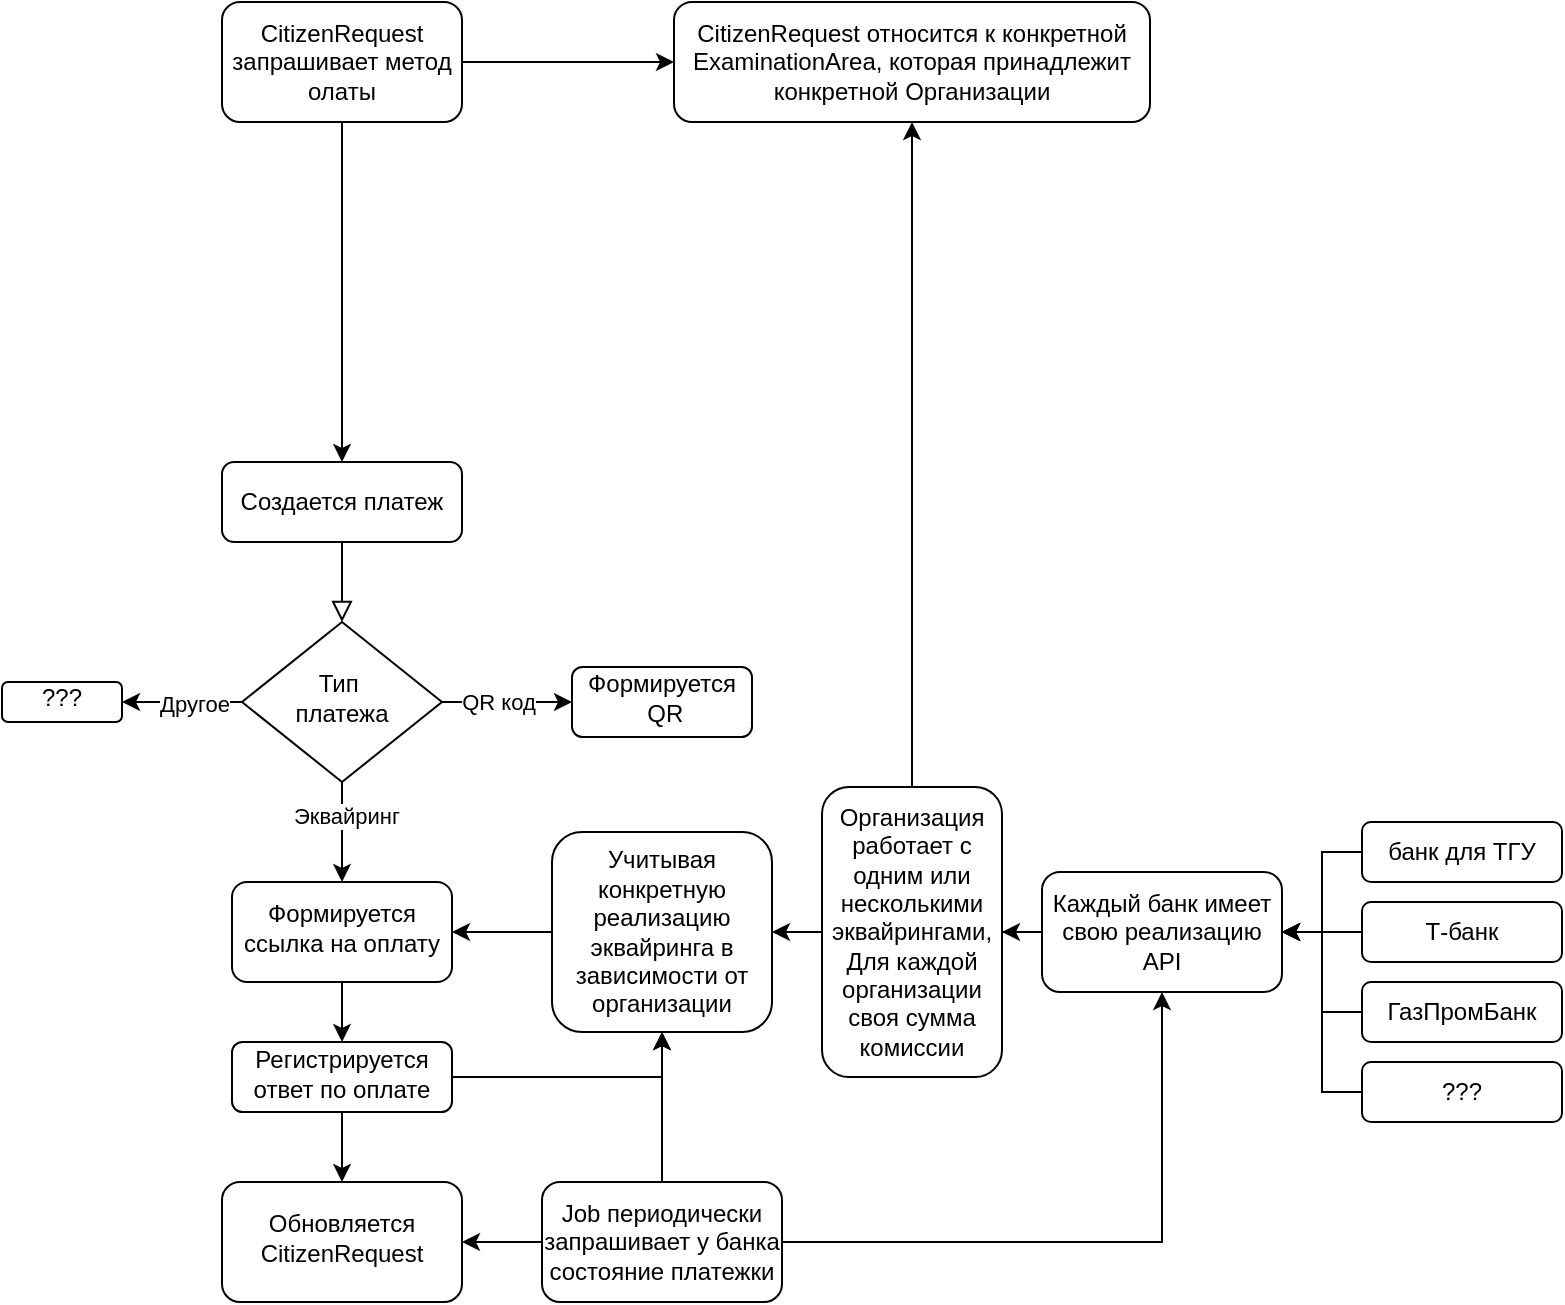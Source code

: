 <mxfile version="24.9.2">
  <diagram id="C5RBs43oDa-KdzZeNtuy" name="Page-1">
    <mxGraphModel dx="1735" dy="890" grid="1" gridSize="10" guides="1" tooltips="1" connect="1" arrows="1" fold="1" page="1" pageScale="1" pageWidth="827" pageHeight="1169" math="0" shadow="0">
      <root>
        <mxCell id="WIyWlLk6GJQsqaUBKTNV-0" />
        <mxCell id="WIyWlLk6GJQsqaUBKTNV-1" parent="WIyWlLk6GJQsqaUBKTNV-0" />
        <mxCell id="WIyWlLk6GJQsqaUBKTNV-2" value="" style="rounded=0;html=1;jettySize=auto;orthogonalLoop=1;fontSize=11;endArrow=block;endFill=0;endSize=8;strokeWidth=1;shadow=0;labelBackgroundColor=none;edgeStyle=orthogonalEdgeStyle;" parent="WIyWlLk6GJQsqaUBKTNV-1" source="WIyWlLk6GJQsqaUBKTNV-3" target="WIyWlLk6GJQsqaUBKTNV-6" edge="1">
          <mxGeometry relative="1" as="geometry" />
        </mxCell>
        <mxCell id="WIyWlLk6GJQsqaUBKTNV-3" value="Создается платеж" style="rounded=1;whiteSpace=wrap;html=1;fontSize=12;glass=0;strokeWidth=1;shadow=0;" parent="WIyWlLk6GJQsqaUBKTNV-1" vertex="1">
          <mxGeometry x="130" y="230" width="120" height="40" as="geometry" />
        </mxCell>
        <mxCell id="T6HtqVJGuuVrWN2Bbdnl-2" value="" style="edgeStyle=orthogonalEdgeStyle;rounded=0;orthogonalLoop=1;jettySize=auto;html=1;" edge="1" parent="WIyWlLk6GJQsqaUBKTNV-1" source="WIyWlLk6GJQsqaUBKTNV-6">
          <mxGeometry relative="1" as="geometry">
            <mxPoint x="80" y="350" as="targetPoint" />
          </mxGeometry>
        </mxCell>
        <mxCell id="T6HtqVJGuuVrWN2Bbdnl-3" value="Другое" style="edgeLabel;html=1;align=center;verticalAlign=middle;resizable=0;points=[];" vertex="1" connectable="0" parent="T6HtqVJGuuVrWN2Bbdnl-2">
          <mxGeometry x="0.208" relative="1" as="geometry">
            <mxPoint x="12" as="offset" />
          </mxGeometry>
        </mxCell>
        <mxCell id="T6HtqVJGuuVrWN2Bbdnl-5" value="" style="edgeStyle=orthogonalEdgeStyle;rounded=0;orthogonalLoop=1;jettySize=auto;html=1;" edge="1" parent="WIyWlLk6GJQsqaUBKTNV-1" source="WIyWlLk6GJQsqaUBKTNV-6" target="T6HtqVJGuuVrWN2Bbdnl-4">
          <mxGeometry relative="1" as="geometry" />
        </mxCell>
        <mxCell id="T6HtqVJGuuVrWN2Bbdnl-6" value="QR код" style="edgeLabel;html=1;align=center;verticalAlign=middle;resizable=0;points=[];" vertex="1" connectable="0" parent="T6HtqVJGuuVrWN2Bbdnl-5">
          <mxGeometry x="-0.351" relative="1" as="geometry">
            <mxPoint x="7" as="offset" />
          </mxGeometry>
        </mxCell>
        <mxCell id="T6HtqVJGuuVrWN2Bbdnl-8" value="" style="edgeStyle=orthogonalEdgeStyle;rounded=0;orthogonalLoop=1;jettySize=auto;html=1;" edge="1" parent="WIyWlLk6GJQsqaUBKTNV-1" source="WIyWlLk6GJQsqaUBKTNV-6" target="T6HtqVJGuuVrWN2Bbdnl-7">
          <mxGeometry relative="1" as="geometry" />
        </mxCell>
        <mxCell id="T6HtqVJGuuVrWN2Bbdnl-9" value="Эквайринг" style="edgeLabel;html=1;align=center;verticalAlign=middle;resizable=0;points=[];" vertex="1" connectable="0" parent="T6HtqVJGuuVrWN2Bbdnl-8">
          <mxGeometry x="-0.33" y="2" relative="1" as="geometry">
            <mxPoint as="offset" />
          </mxGeometry>
        </mxCell>
        <mxCell id="WIyWlLk6GJQsqaUBKTNV-6" value="&lt;div&gt;Тип&amp;nbsp;&lt;/div&gt;&lt;div&gt;платежа&lt;/div&gt;" style="rhombus;whiteSpace=wrap;html=1;shadow=0;fontFamily=Helvetica;fontSize=12;align=center;strokeWidth=1;spacing=6;spacingTop=-4;" parent="WIyWlLk6GJQsqaUBKTNV-1" vertex="1">
          <mxGeometry x="140" y="310" width="100" height="80" as="geometry" />
        </mxCell>
        <mxCell id="T6HtqVJGuuVrWN2Bbdnl-1" value="&lt;div&gt;???&lt;/div&gt;" style="rounded=1;whiteSpace=wrap;html=1;shadow=0;strokeWidth=1;spacing=6;spacingTop=-4;" vertex="1" parent="WIyWlLk6GJQsqaUBKTNV-1">
          <mxGeometry x="20" y="340" width="60" height="20" as="geometry" />
        </mxCell>
        <mxCell id="T6HtqVJGuuVrWN2Bbdnl-4" value="&lt;div&gt;Формируется&lt;/div&gt;&lt;div&gt;&amp;nbsp;QR&lt;/div&gt;" style="rounded=1;whiteSpace=wrap;html=1;shadow=0;strokeWidth=1;spacing=6;spacingTop=-4;" vertex="1" parent="WIyWlLk6GJQsqaUBKTNV-1">
          <mxGeometry x="305" y="332.5" width="90" height="35" as="geometry" />
        </mxCell>
        <mxCell id="T6HtqVJGuuVrWN2Bbdnl-11" value="" style="edgeStyle=orthogonalEdgeStyle;rounded=0;orthogonalLoop=1;jettySize=auto;html=1;" edge="1" parent="WIyWlLk6GJQsqaUBKTNV-1" source="T6HtqVJGuuVrWN2Bbdnl-7" target="T6HtqVJGuuVrWN2Bbdnl-10">
          <mxGeometry relative="1" as="geometry" />
        </mxCell>
        <mxCell id="T6HtqVJGuuVrWN2Bbdnl-7" value="Формируется ссылка на оплату" style="rounded=1;whiteSpace=wrap;html=1;shadow=0;strokeWidth=1;spacing=6;spacingTop=-4;" vertex="1" parent="WIyWlLk6GJQsqaUBKTNV-1">
          <mxGeometry x="135" y="440" width="110" height="50" as="geometry" />
        </mxCell>
        <mxCell id="T6HtqVJGuuVrWN2Bbdnl-13" value="" style="edgeStyle=orthogonalEdgeStyle;rounded=0;orthogonalLoop=1;jettySize=auto;html=1;" edge="1" parent="WIyWlLk6GJQsqaUBKTNV-1" source="T6HtqVJGuuVrWN2Bbdnl-10" target="T6HtqVJGuuVrWN2Bbdnl-12">
          <mxGeometry relative="1" as="geometry" />
        </mxCell>
        <mxCell id="T6HtqVJGuuVrWN2Bbdnl-47" style="edgeStyle=orthogonalEdgeStyle;rounded=0;orthogonalLoop=1;jettySize=auto;html=1;entryX=0.5;entryY=1;entryDx=0;entryDy=0;" edge="1" parent="WIyWlLk6GJQsqaUBKTNV-1" source="T6HtqVJGuuVrWN2Bbdnl-10" target="T6HtqVJGuuVrWN2Bbdnl-14">
          <mxGeometry relative="1" as="geometry" />
        </mxCell>
        <mxCell id="T6HtqVJGuuVrWN2Bbdnl-10" value="Регистрируется ответ по оплате" style="whiteSpace=wrap;html=1;rounded=1;shadow=0;strokeWidth=1;spacing=6;spacingTop=-4;" vertex="1" parent="WIyWlLk6GJQsqaUBKTNV-1">
          <mxGeometry x="135" y="520" width="110" height="35" as="geometry" />
        </mxCell>
        <mxCell id="T6HtqVJGuuVrWN2Bbdnl-12" value="&lt;div&gt;Обновляется&lt;/div&gt;&lt;div&gt;CitizenRequest&lt;br&gt;&lt;/div&gt;" style="rounded=1;whiteSpace=wrap;html=1;shadow=0;strokeWidth=1;spacing=6;spacingTop=-4;" vertex="1" parent="WIyWlLk6GJQsqaUBKTNV-1">
          <mxGeometry x="130" y="590" width="120" height="60" as="geometry" />
        </mxCell>
        <mxCell id="T6HtqVJGuuVrWN2Bbdnl-15" value="" style="edgeStyle=orthogonalEdgeStyle;rounded=0;orthogonalLoop=1;jettySize=auto;html=1;" edge="1" parent="WIyWlLk6GJQsqaUBKTNV-1" source="T6HtqVJGuuVrWN2Bbdnl-14" target="T6HtqVJGuuVrWN2Bbdnl-7">
          <mxGeometry relative="1" as="geometry" />
        </mxCell>
        <mxCell id="T6HtqVJGuuVrWN2Bbdnl-14" value="Учитывая конкретную реализацию эквайринга в зависимости от организации" style="rounded=1;whiteSpace=wrap;html=1;" vertex="1" parent="WIyWlLk6GJQsqaUBKTNV-1">
          <mxGeometry x="295" y="415" width="110" height="100" as="geometry" />
        </mxCell>
        <mxCell id="T6HtqVJGuuVrWN2Bbdnl-17" value="" style="edgeStyle=orthogonalEdgeStyle;rounded=0;orthogonalLoop=1;jettySize=auto;html=1;" edge="1" parent="WIyWlLk6GJQsqaUBKTNV-1" source="T6HtqVJGuuVrWN2Bbdnl-16" target="T6HtqVJGuuVrWN2Bbdnl-14">
          <mxGeometry relative="1" as="geometry" />
        </mxCell>
        <mxCell id="T6HtqVJGuuVrWN2Bbdnl-18" value="" style="edgeStyle=orthogonalEdgeStyle;rounded=0;orthogonalLoop=1;jettySize=auto;html=1;" edge="1" parent="WIyWlLk6GJQsqaUBKTNV-1" source="T6HtqVJGuuVrWN2Bbdnl-16" target="T6HtqVJGuuVrWN2Bbdnl-12">
          <mxGeometry relative="1" as="geometry" />
        </mxCell>
        <mxCell id="T6HtqVJGuuVrWN2Bbdnl-46" style="edgeStyle=orthogonalEdgeStyle;rounded=0;orthogonalLoop=1;jettySize=auto;html=1;entryX=0.5;entryY=1;entryDx=0;entryDy=0;" edge="1" parent="WIyWlLk6GJQsqaUBKTNV-1" source="T6HtqVJGuuVrWN2Bbdnl-16" target="T6HtqVJGuuVrWN2Bbdnl-38">
          <mxGeometry relative="1" as="geometry" />
        </mxCell>
        <mxCell id="T6HtqVJGuuVrWN2Bbdnl-16" value="&lt;div&gt;Job периодически&lt;/div&gt;&lt;div&gt;запрашивает у банка состояние платежки&lt;/div&gt;" style="rounded=1;whiteSpace=wrap;html=1;" vertex="1" parent="WIyWlLk6GJQsqaUBKTNV-1">
          <mxGeometry x="290" y="590" width="120" height="60" as="geometry" />
        </mxCell>
        <mxCell id="T6HtqVJGuuVrWN2Bbdnl-21" value="" style="edgeStyle=orthogonalEdgeStyle;rounded=0;orthogonalLoop=1;jettySize=auto;html=1;" edge="1" parent="WIyWlLk6GJQsqaUBKTNV-1" source="T6HtqVJGuuVrWN2Bbdnl-19" target="WIyWlLk6GJQsqaUBKTNV-3">
          <mxGeometry relative="1" as="geometry" />
        </mxCell>
        <mxCell id="T6HtqVJGuuVrWN2Bbdnl-49" value="" style="edgeStyle=orthogonalEdgeStyle;rounded=0;orthogonalLoop=1;jettySize=auto;html=1;" edge="1" parent="WIyWlLk6GJQsqaUBKTNV-1" source="T6HtqVJGuuVrWN2Bbdnl-19" target="T6HtqVJGuuVrWN2Bbdnl-48">
          <mxGeometry relative="1" as="geometry" />
        </mxCell>
        <mxCell id="T6HtqVJGuuVrWN2Bbdnl-19" value="CitizenRequest запрашивает метод олаты" style="rounded=1;whiteSpace=wrap;html=1;" vertex="1" parent="WIyWlLk6GJQsqaUBKTNV-1">
          <mxGeometry x="130" width="120" height="60" as="geometry" />
        </mxCell>
        <mxCell id="T6HtqVJGuuVrWN2Bbdnl-39" style="edgeStyle=orthogonalEdgeStyle;rounded=0;orthogonalLoop=1;jettySize=auto;html=1;" edge="1" parent="WIyWlLk6GJQsqaUBKTNV-1" source="T6HtqVJGuuVrWN2Bbdnl-22" target="T6HtqVJGuuVrWN2Bbdnl-38">
          <mxGeometry relative="1" as="geometry" />
        </mxCell>
        <mxCell id="T6HtqVJGuuVrWN2Bbdnl-22" value="банк для ТГУ" style="rounded=1;whiteSpace=wrap;html=1;" vertex="1" parent="WIyWlLk6GJQsqaUBKTNV-1">
          <mxGeometry x="700" y="410" width="100" height="30" as="geometry" />
        </mxCell>
        <mxCell id="T6HtqVJGuuVrWN2Bbdnl-34" value="" style="edgeStyle=orthogonalEdgeStyle;rounded=0;orthogonalLoop=1;jettySize=auto;html=1;" edge="1" parent="WIyWlLk6GJQsqaUBKTNV-1" source="T6HtqVJGuuVrWN2Bbdnl-33" target="T6HtqVJGuuVrWN2Bbdnl-14">
          <mxGeometry relative="1" as="geometry" />
        </mxCell>
        <mxCell id="T6HtqVJGuuVrWN2Bbdnl-51" style="edgeStyle=orthogonalEdgeStyle;rounded=0;orthogonalLoop=1;jettySize=auto;html=1;" edge="1" parent="WIyWlLk6GJQsqaUBKTNV-1" source="T6HtqVJGuuVrWN2Bbdnl-33" target="T6HtqVJGuuVrWN2Bbdnl-48">
          <mxGeometry relative="1" as="geometry" />
        </mxCell>
        <mxCell id="T6HtqVJGuuVrWN2Bbdnl-33" value="&lt;div&gt;Организация&lt;/div&gt;&lt;div&gt;работает с одним или несколькими эквайрингами, Для каждой организации своя сумма комиссии&lt;br&gt;&lt;/div&gt;" style="rounded=1;whiteSpace=wrap;html=1;" vertex="1" parent="WIyWlLk6GJQsqaUBKTNV-1">
          <mxGeometry x="430" y="392.5" width="90" height="145" as="geometry" />
        </mxCell>
        <mxCell id="T6HtqVJGuuVrWN2Bbdnl-40" value="" style="edgeStyle=orthogonalEdgeStyle;rounded=0;orthogonalLoop=1;jettySize=auto;html=1;" edge="1" parent="WIyWlLk6GJQsqaUBKTNV-1" source="T6HtqVJGuuVrWN2Bbdnl-35" target="T6HtqVJGuuVrWN2Bbdnl-38">
          <mxGeometry relative="1" as="geometry" />
        </mxCell>
        <mxCell id="T6HtqVJGuuVrWN2Bbdnl-35" value="Т-банк" style="rounded=1;whiteSpace=wrap;html=1;" vertex="1" parent="WIyWlLk6GJQsqaUBKTNV-1">
          <mxGeometry x="700" y="450" width="100" height="30" as="geometry" />
        </mxCell>
        <mxCell id="T6HtqVJGuuVrWN2Bbdnl-41" style="edgeStyle=orthogonalEdgeStyle;rounded=0;orthogonalLoop=1;jettySize=auto;html=1;" edge="1" parent="WIyWlLk6GJQsqaUBKTNV-1" source="T6HtqVJGuuVrWN2Bbdnl-36" target="T6HtqVJGuuVrWN2Bbdnl-38">
          <mxGeometry relative="1" as="geometry" />
        </mxCell>
        <mxCell id="T6HtqVJGuuVrWN2Bbdnl-36" value="ГазПромБанк" style="rounded=1;whiteSpace=wrap;html=1;" vertex="1" parent="WIyWlLk6GJQsqaUBKTNV-1">
          <mxGeometry x="700" y="490" width="100" height="30" as="geometry" />
        </mxCell>
        <mxCell id="T6HtqVJGuuVrWN2Bbdnl-44" style="edgeStyle=orthogonalEdgeStyle;rounded=0;orthogonalLoop=1;jettySize=auto;html=1;" edge="1" parent="WIyWlLk6GJQsqaUBKTNV-1" source="T6HtqVJGuuVrWN2Bbdnl-37" target="T6HtqVJGuuVrWN2Bbdnl-38">
          <mxGeometry relative="1" as="geometry">
            <Array as="points">
              <mxPoint x="680" y="545" />
              <mxPoint x="680" y="465" />
            </Array>
          </mxGeometry>
        </mxCell>
        <mxCell id="T6HtqVJGuuVrWN2Bbdnl-37" value="???" style="rounded=1;whiteSpace=wrap;html=1;" vertex="1" parent="WIyWlLk6GJQsqaUBKTNV-1">
          <mxGeometry x="700" y="530" width="100" height="30" as="geometry" />
        </mxCell>
        <mxCell id="T6HtqVJGuuVrWN2Bbdnl-45" value="" style="edgeStyle=orthogonalEdgeStyle;rounded=0;orthogonalLoop=1;jettySize=auto;html=1;" edge="1" parent="WIyWlLk6GJQsqaUBKTNV-1" source="T6HtqVJGuuVrWN2Bbdnl-38" target="T6HtqVJGuuVrWN2Bbdnl-33">
          <mxGeometry relative="1" as="geometry" />
        </mxCell>
        <mxCell id="T6HtqVJGuuVrWN2Bbdnl-38" value="Каждый банк имеет свою реализацию API" style="rounded=1;whiteSpace=wrap;html=1;" vertex="1" parent="WIyWlLk6GJQsqaUBKTNV-1">
          <mxGeometry x="540" y="435" width="120" height="60" as="geometry" />
        </mxCell>
        <mxCell id="T6HtqVJGuuVrWN2Bbdnl-48" value="CitizenRequest относится к конкретной ExaminationArea, которая принадлежит конкретной Организации" style="whiteSpace=wrap;html=1;rounded=1;" vertex="1" parent="WIyWlLk6GJQsqaUBKTNV-1">
          <mxGeometry x="356" width="238" height="60" as="geometry" />
        </mxCell>
      </root>
    </mxGraphModel>
  </diagram>
</mxfile>
